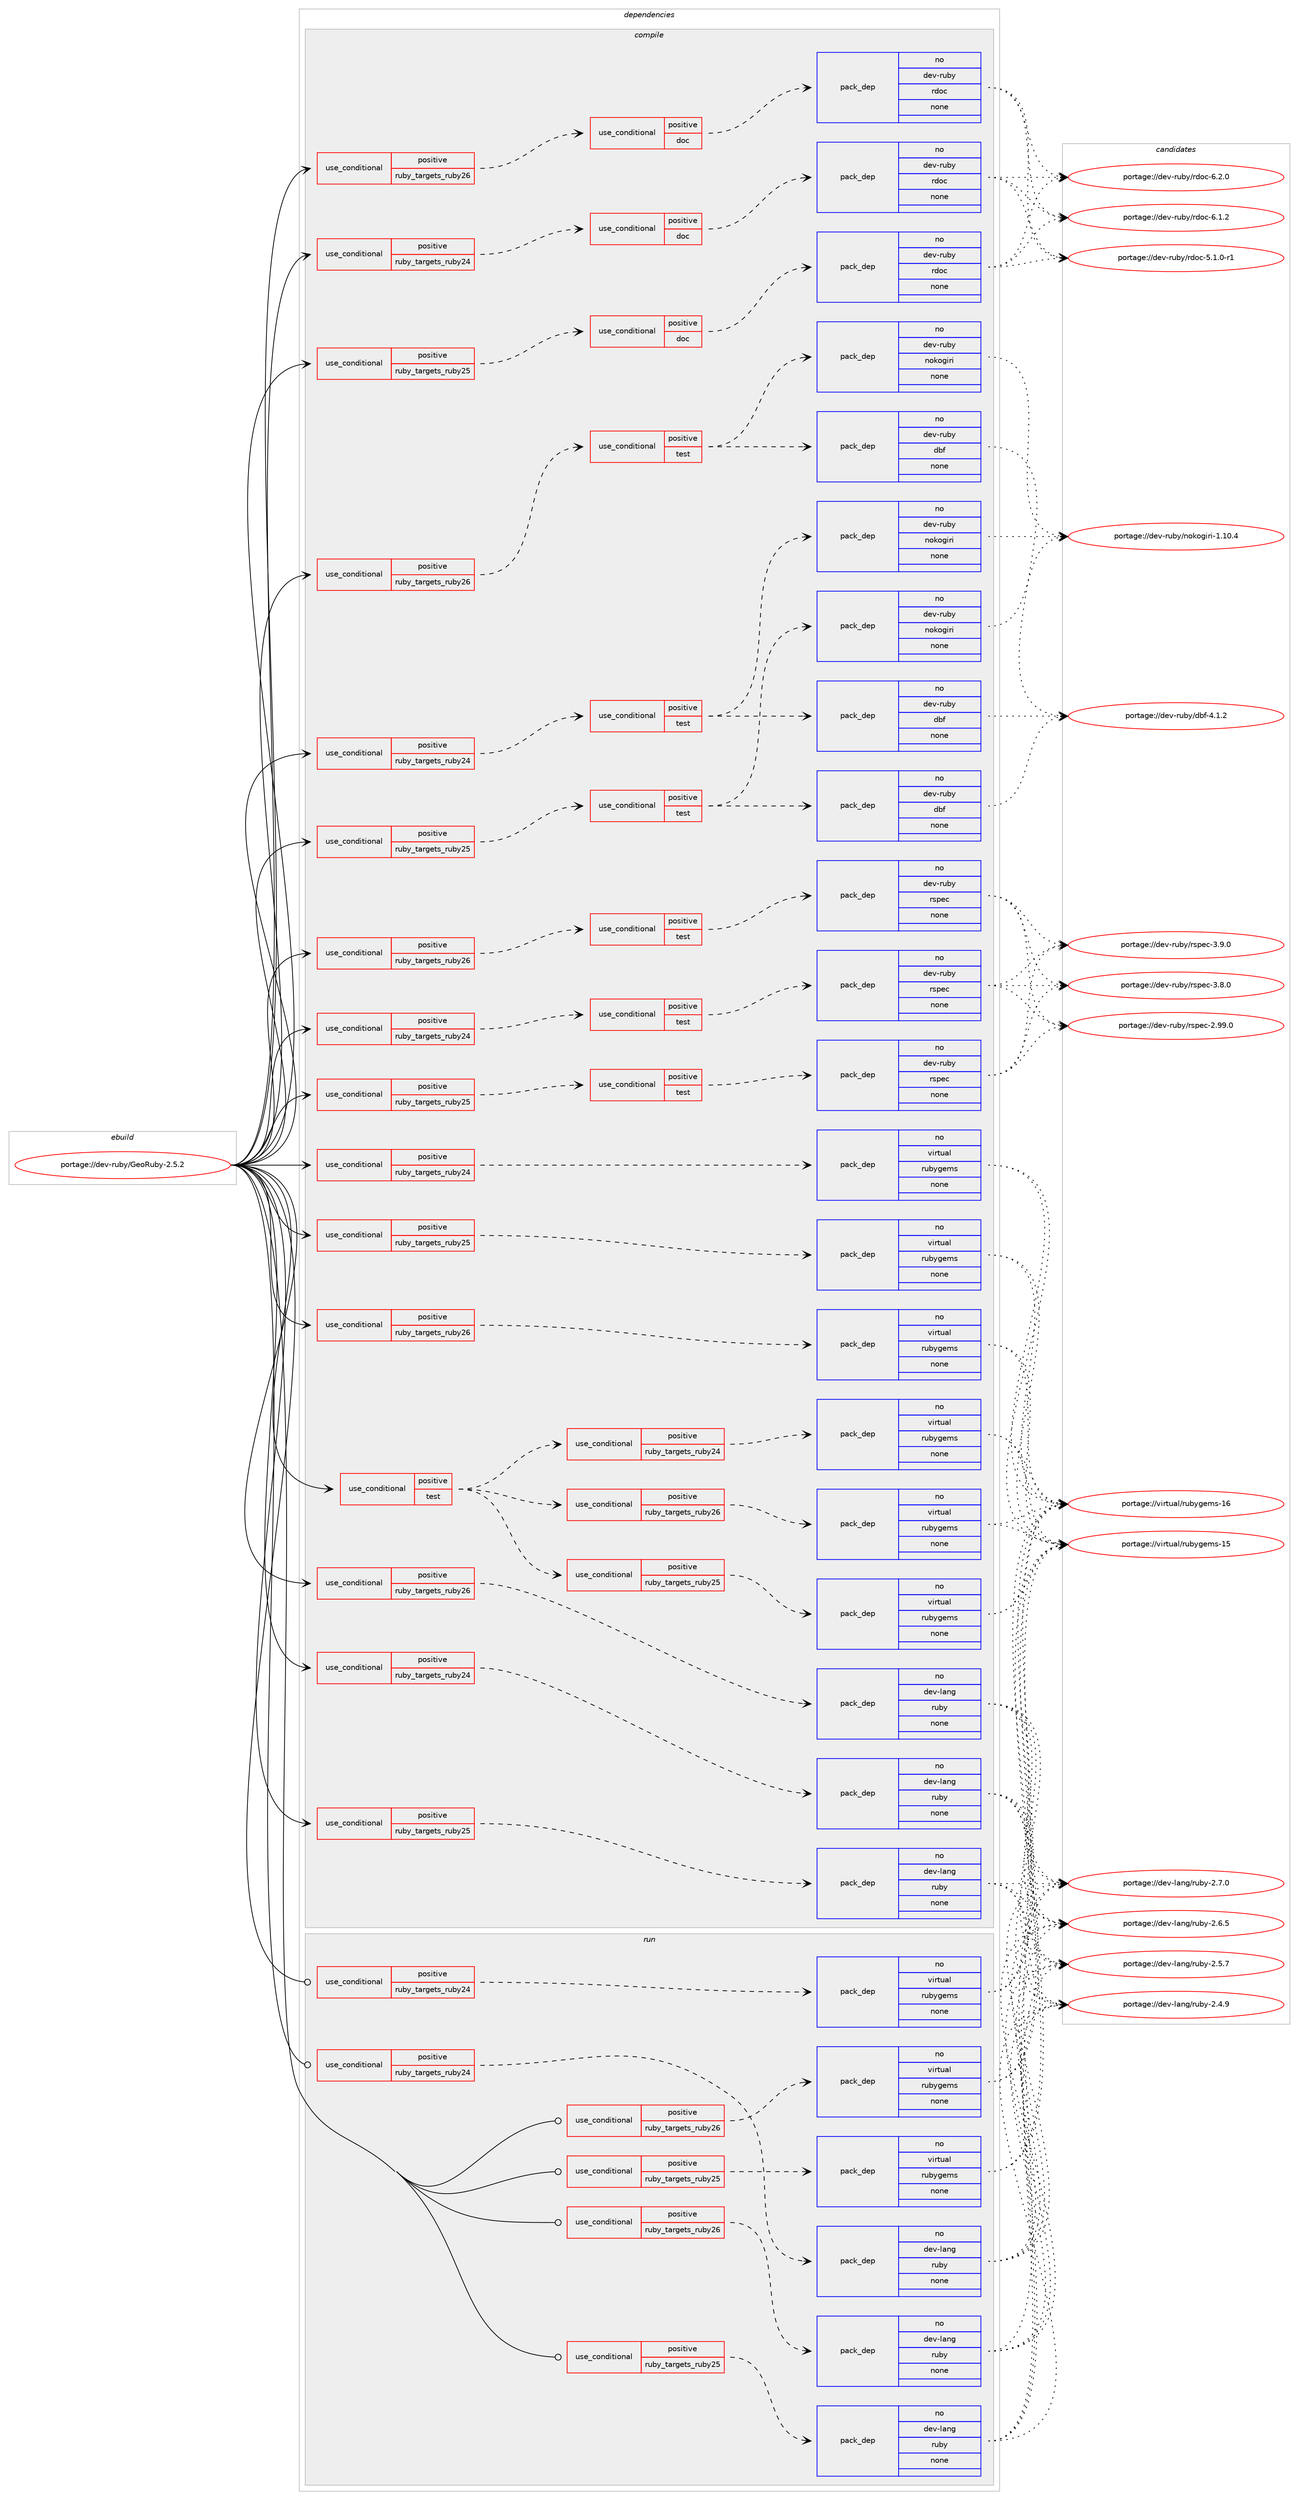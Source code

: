 digraph prolog {

# *************
# Graph options
# *************

newrank=true;
concentrate=true;
compound=true;
graph [rankdir=LR,fontname=Helvetica,fontsize=10,ranksep=1.5];#, ranksep=2.5, nodesep=0.2];
edge  [arrowhead=vee];
node  [fontname=Helvetica,fontsize=10];

# **********
# The ebuild
# **********

subgraph cluster_leftcol {
color=gray;
label=<<i>ebuild</i>>;
id [label="portage://dev-ruby/GeoRuby-2.5.2", color=red, width=4, href="../dev-ruby/GeoRuby-2.5.2.svg"];
}

# ****************
# The dependencies
# ****************

subgraph cluster_midcol {
color=gray;
label=<<i>dependencies</i>>;
subgraph cluster_compile {
fillcolor="#eeeeee";
style=filled;
label=<<i>compile</i>>;
subgraph cond95066 {
dependency371568 [label=<<TABLE BORDER="0" CELLBORDER="1" CELLSPACING="0" CELLPADDING="4"><TR><TD ROWSPAN="3" CELLPADDING="10">use_conditional</TD></TR><TR><TD>positive</TD></TR><TR><TD>ruby_targets_ruby24</TD></TR></TABLE>>, shape=none, color=red];
subgraph cond95067 {
dependency371569 [label=<<TABLE BORDER="0" CELLBORDER="1" CELLSPACING="0" CELLPADDING="4"><TR><TD ROWSPAN="3" CELLPADDING="10">use_conditional</TD></TR><TR><TD>positive</TD></TR><TR><TD>doc</TD></TR></TABLE>>, shape=none, color=red];
subgraph pack271649 {
dependency371570 [label=<<TABLE BORDER="0" CELLBORDER="1" CELLSPACING="0" CELLPADDING="4" WIDTH="220"><TR><TD ROWSPAN="6" CELLPADDING="30">pack_dep</TD></TR><TR><TD WIDTH="110">no</TD></TR><TR><TD>dev-ruby</TD></TR><TR><TD>rdoc</TD></TR><TR><TD>none</TD></TR><TR><TD></TD></TR></TABLE>>, shape=none, color=blue];
}
dependency371569:e -> dependency371570:w [weight=20,style="dashed",arrowhead="vee"];
}
dependency371568:e -> dependency371569:w [weight=20,style="dashed",arrowhead="vee"];
}
id:e -> dependency371568:w [weight=20,style="solid",arrowhead="vee"];
subgraph cond95068 {
dependency371571 [label=<<TABLE BORDER="0" CELLBORDER="1" CELLSPACING="0" CELLPADDING="4"><TR><TD ROWSPAN="3" CELLPADDING="10">use_conditional</TD></TR><TR><TD>positive</TD></TR><TR><TD>ruby_targets_ruby24</TD></TR></TABLE>>, shape=none, color=red];
subgraph cond95069 {
dependency371572 [label=<<TABLE BORDER="0" CELLBORDER="1" CELLSPACING="0" CELLPADDING="4"><TR><TD ROWSPAN="3" CELLPADDING="10">use_conditional</TD></TR><TR><TD>positive</TD></TR><TR><TD>test</TD></TR></TABLE>>, shape=none, color=red];
subgraph pack271650 {
dependency371573 [label=<<TABLE BORDER="0" CELLBORDER="1" CELLSPACING="0" CELLPADDING="4" WIDTH="220"><TR><TD ROWSPAN="6" CELLPADDING="30">pack_dep</TD></TR><TR><TD WIDTH="110">no</TD></TR><TR><TD>dev-ruby</TD></TR><TR><TD>dbf</TD></TR><TR><TD>none</TD></TR><TR><TD></TD></TR></TABLE>>, shape=none, color=blue];
}
dependency371572:e -> dependency371573:w [weight=20,style="dashed",arrowhead="vee"];
subgraph pack271651 {
dependency371574 [label=<<TABLE BORDER="0" CELLBORDER="1" CELLSPACING="0" CELLPADDING="4" WIDTH="220"><TR><TD ROWSPAN="6" CELLPADDING="30">pack_dep</TD></TR><TR><TD WIDTH="110">no</TD></TR><TR><TD>dev-ruby</TD></TR><TR><TD>nokogiri</TD></TR><TR><TD>none</TD></TR><TR><TD></TD></TR></TABLE>>, shape=none, color=blue];
}
dependency371572:e -> dependency371574:w [weight=20,style="dashed",arrowhead="vee"];
}
dependency371571:e -> dependency371572:w [weight=20,style="dashed",arrowhead="vee"];
}
id:e -> dependency371571:w [weight=20,style="solid",arrowhead="vee"];
subgraph cond95070 {
dependency371575 [label=<<TABLE BORDER="0" CELLBORDER="1" CELLSPACING="0" CELLPADDING="4"><TR><TD ROWSPAN="3" CELLPADDING="10">use_conditional</TD></TR><TR><TD>positive</TD></TR><TR><TD>ruby_targets_ruby24</TD></TR></TABLE>>, shape=none, color=red];
subgraph cond95071 {
dependency371576 [label=<<TABLE BORDER="0" CELLBORDER="1" CELLSPACING="0" CELLPADDING="4"><TR><TD ROWSPAN="3" CELLPADDING="10">use_conditional</TD></TR><TR><TD>positive</TD></TR><TR><TD>test</TD></TR></TABLE>>, shape=none, color=red];
subgraph pack271652 {
dependency371577 [label=<<TABLE BORDER="0" CELLBORDER="1" CELLSPACING="0" CELLPADDING="4" WIDTH="220"><TR><TD ROWSPAN="6" CELLPADDING="30">pack_dep</TD></TR><TR><TD WIDTH="110">no</TD></TR><TR><TD>dev-ruby</TD></TR><TR><TD>rspec</TD></TR><TR><TD>none</TD></TR><TR><TD></TD></TR></TABLE>>, shape=none, color=blue];
}
dependency371576:e -> dependency371577:w [weight=20,style="dashed",arrowhead="vee"];
}
dependency371575:e -> dependency371576:w [weight=20,style="dashed",arrowhead="vee"];
}
id:e -> dependency371575:w [weight=20,style="solid",arrowhead="vee"];
subgraph cond95072 {
dependency371578 [label=<<TABLE BORDER="0" CELLBORDER="1" CELLSPACING="0" CELLPADDING="4"><TR><TD ROWSPAN="3" CELLPADDING="10">use_conditional</TD></TR><TR><TD>positive</TD></TR><TR><TD>ruby_targets_ruby24</TD></TR></TABLE>>, shape=none, color=red];
subgraph pack271653 {
dependency371579 [label=<<TABLE BORDER="0" CELLBORDER="1" CELLSPACING="0" CELLPADDING="4" WIDTH="220"><TR><TD ROWSPAN="6" CELLPADDING="30">pack_dep</TD></TR><TR><TD WIDTH="110">no</TD></TR><TR><TD>dev-lang</TD></TR><TR><TD>ruby</TD></TR><TR><TD>none</TD></TR><TR><TD></TD></TR></TABLE>>, shape=none, color=blue];
}
dependency371578:e -> dependency371579:w [weight=20,style="dashed",arrowhead="vee"];
}
id:e -> dependency371578:w [weight=20,style="solid",arrowhead="vee"];
subgraph cond95073 {
dependency371580 [label=<<TABLE BORDER="0" CELLBORDER="1" CELLSPACING="0" CELLPADDING="4"><TR><TD ROWSPAN="3" CELLPADDING="10">use_conditional</TD></TR><TR><TD>positive</TD></TR><TR><TD>ruby_targets_ruby24</TD></TR></TABLE>>, shape=none, color=red];
subgraph pack271654 {
dependency371581 [label=<<TABLE BORDER="0" CELLBORDER="1" CELLSPACING="0" CELLPADDING="4" WIDTH="220"><TR><TD ROWSPAN="6" CELLPADDING="30">pack_dep</TD></TR><TR><TD WIDTH="110">no</TD></TR><TR><TD>virtual</TD></TR><TR><TD>rubygems</TD></TR><TR><TD>none</TD></TR><TR><TD></TD></TR></TABLE>>, shape=none, color=blue];
}
dependency371580:e -> dependency371581:w [weight=20,style="dashed",arrowhead="vee"];
}
id:e -> dependency371580:w [weight=20,style="solid",arrowhead="vee"];
subgraph cond95074 {
dependency371582 [label=<<TABLE BORDER="0" CELLBORDER="1" CELLSPACING="0" CELLPADDING="4"><TR><TD ROWSPAN="3" CELLPADDING="10">use_conditional</TD></TR><TR><TD>positive</TD></TR><TR><TD>ruby_targets_ruby25</TD></TR></TABLE>>, shape=none, color=red];
subgraph cond95075 {
dependency371583 [label=<<TABLE BORDER="0" CELLBORDER="1" CELLSPACING="0" CELLPADDING="4"><TR><TD ROWSPAN="3" CELLPADDING="10">use_conditional</TD></TR><TR><TD>positive</TD></TR><TR><TD>doc</TD></TR></TABLE>>, shape=none, color=red];
subgraph pack271655 {
dependency371584 [label=<<TABLE BORDER="0" CELLBORDER="1" CELLSPACING="0" CELLPADDING="4" WIDTH="220"><TR><TD ROWSPAN="6" CELLPADDING="30">pack_dep</TD></TR><TR><TD WIDTH="110">no</TD></TR><TR><TD>dev-ruby</TD></TR><TR><TD>rdoc</TD></TR><TR><TD>none</TD></TR><TR><TD></TD></TR></TABLE>>, shape=none, color=blue];
}
dependency371583:e -> dependency371584:w [weight=20,style="dashed",arrowhead="vee"];
}
dependency371582:e -> dependency371583:w [weight=20,style="dashed",arrowhead="vee"];
}
id:e -> dependency371582:w [weight=20,style="solid",arrowhead="vee"];
subgraph cond95076 {
dependency371585 [label=<<TABLE BORDER="0" CELLBORDER="1" CELLSPACING="0" CELLPADDING="4"><TR><TD ROWSPAN="3" CELLPADDING="10">use_conditional</TD></TR><TR><TD>positive</TD></TR><TR><TD>ruby_targets_ruby25</TD></TR></TABLE>>, shape=none, color=red];
subgraph cond95077 {
dependency371586 [label=<<TABLE BORDER="0" CELLBORDER="1" CELLSPACING="0" CELLPADDING="4"><TR><TD ROWSPAN="3" CELLPADDING="10">use_conditional</TD></TR><TR><TD>positive</TD></TR><TR><TD>test</TD></TR></TABLE>>, shape=none, color=red];
subgraph pack271656 {
dependency371587 [label=<<TABLE BORDER="0" CELLBORDER="1" CELLSPACING="0" CELLPADDING="4" WIDTH="220"><TR><TD ROWSPAN="6" CELLPADDING="30">pack_dep</TD></TR><TR><TD WIDTH="110">no</TD></TR><TR><TD>dev-ruby</TD></TR><TR><TD>dbf</TD></TR><TR><TD>none</TD></TR><TR><TD></TD></TR></TABLE>>, shape=none, color=blue];
}
dependency371586:e -> dependency371587:w [weight=20,style="dashed",arrowhead="vee"];
subgraph pack271657 {
dependency371588 [label=<<TABLE BORDER="0" CELLBORDER="1" CELLSPACING="0" CELLPADDING="4" WIDTH="220"><TR><TD ROWSPAN="6" CELLPADDING="30">pack_dep</TD></TR><TR><TD WIDTH="110">no</TD></TR><TR><TD>dev-ruby</TD></TR><TR><TD>nokogiri</TD></TR><TR><TD>none</TD></TR><TR><TD></TD></TR></TABLE>>, shape=none, color=blue];
}
dependency371586:e -> dependency371588:w [weight=20,style="dashed",arrowhead="vee"];
}
dependency371585:e -> dependency371586:w [weight=20,style="dashed",arrowhead="vee"];
}
id:e -> dependency371585:w [weight=20,style="solid",arrowhead="vee"];
subgraph cond95078 {
dependency371589 [label=<<TABLE BORDER="0" CELLBORDER="1" CELLSPACING="0" CELLPADDING="4"><TR><TD ROWSPAN="3" CELLPADDING="10">use_conditional</TD></TR><TR><TD>positive</TD></TR><TR><TD>ruby_targets_ruby25</TD></TR></TABLE>>, shape=none, color=red];
subgraph cond95079 {
dependency371590 [label=<<TABLE BORDER="0" CELLBORDER="1" CELLSPACING="0" CELLPADDING="4"><TR><TD ROWSPAN="3" CELLPADDING="10">use_conditional</TD></TR><TR><TD>positive</TD></TR><TR><TD>test</TD></TR></TABLE>>, shape=none, color=red];
subgraph pack271658 {
dependency371591 [label=<<TABLE BORDER="0" CELLBORDER="1" CELLSPACING="0" CELLPADDING="4" WIDTH="220"><TR><TD ROWSPAN="6" CELLPADDING="30">pack_dep</TD></TR><TR><TD WIDTH="110">no</TD></TR><TR><TD>dev-ruby</TD></TR><TR><TD>rspec</TD></TR><TR><TD>none</TD></TR><TR><TD></TD></TR></TABLE>>, shape=none, color=blue];
}
dependency371590:e -> dependency371591:w [weight=20,style="dashed",arrowhead="vee"];
}
dependency371589:e -> dependency371590:w [weight=20,style="dashed",arrowhead="vee"];
}
id:e -> dependency371589:w [weight=20,style="solid",arrowhead="vee"];
subgraph cond95080 {
dependency371592 [label=<<TABLE BORDER="0" CELLBORDER="1" CELLSPACING="0" CELLPADDING="4"><TR><TD ROWSPAN="3" CELLPADDING="10">use_conditional</TD></TR><TR><TD>positive</TD></TR><TR><TD>ruby_targets_ruby25</TD></TR></TABLE>>, shape=none, color=red];
subgraph pack271659 {
dependency371593 [label=<<TABLE BORDER="0" CELLBORDER="1" CELLSPACING="0" CELLPADDING="4" WIDTH="220"><TR><TD ROWSPAN="6" CELLPADDING="30">pack_dep</TD></TR><TR><TD WIDTH="110">no</TD></TR><TR><TD>dev-lang</TD></TR><TR><TD>ruby</TD></TR><TR><TD>none</TD></TR><TR><TD></TD></TR></TABLE>>, shape=none, color=blue];
}
dependency371592:e -> dependency371593:w [weight=20,style="dashed",arrowhead="vee"];
}
id:e -> dependency371592:w [weight=20,style="solid",arrowhead="vee"];
subgraph cond95081 {
dependency371594 [label=<<TABLE BORDER="0" CELLBORDER="1" CELLSPACING="0" CELLPADDING="4"><TR><TD ROWSPAN="3" CELLPADDING="10">use_conditional</TD></TR><TR><TD>positive</TD></TR><TR><TD>ruby_targets_ruby25</TD></TR></TABLE>>, shape=none, color=red];
subgraph pack271660 {
dependency371595 [label=<<TABLE BORDER="0" CELLBORDER="1" CELLSPACING="0" CELLPADDING="4" WIDTH="220"><TR><TD ROWSPAN="6" CELLPADDING="30">pack_dep</TD></TR><TR><TD WIDTH="110">no</TD></TR><TR><TD>virtual</TD></TR><TR><TD>rubygems</TD></TR><TR><TD>none</TD></TR><TR><TD></TD></TR></TABLE>>, shape=none, color=blue];
}
dependency371594:e -> dependency371595:w [weight=20,style="dashed",arrowhead="vee"];
}
id:e -> dependency371594:w [weight=20,style="solid",arrowhead="vee"];
subgraph cond95082 {
dependency371596 [label=<<TABLE BORDER="0" CELLBORDER="1" CELLSPACING="0" CELLPADDING="4"><TR><TD ROWSPAN="3" CELLPADDING="10">use_conditional</TD></TR><TR><TD>positive</TD></TR><TR><TD>ruby_targets_ruby26</TD></TR></TABLE>>, shape=none, color=red];
subgraph cond95083 {
dependency371597 [label=<<TABLE BORDER="0" CELLBORDER="1" CELLSPACING="0" CELLPADDING="4"><TR><TD ROWSPAN="3" CELLPADDING="10">use_conditional</TD></TR><TR><TD>positive</TD></TR><TR><TD>doc</TD></TR></TABLE>>, shape=none, color=red];
subgraph pack271661 {
dependency371598 [label=<<TABLE BORDER="0" CELLBORDER="1" CELLSPACING="0" CELLPADDING="4" WIDTH="220"><TR><TD ROWSPAN="6" CELLPADDING="30">pack_dep</TD></TR><TR><TD WIDTH="110">no</TD></TR><TR><TD>dev-ruby</TD></TR><TR><TD>rdoc</TD></TR><TR><TD>none</TD></TR><TR><TD></TD></TR></TABLE>>, shape=none, color=blue];
}
dependency371597:e -> dependency371598:w [weight=20,style="dashed",arrowhead="vee"];
}
dependency371596:e -> dependency371597:w [weight=20,style="dashed",arrowhead="vee"];
}
id:e -> dependency371596:w [weight=20,style="solid",arrowhead="vee"];
subgraph cond95084 {
dependency371599 [label=<<TABLE BORDER="0" CELLBORDER="1" CELLSPACING="0" CELLPADDING="4"><TR><TD ROWSPAN="3" CELLPADDING="10">use_conditional</TD></TR><TR><TD>positive</TD></TR><TR><TD>ruby_targets_ruby26</TD></TR></TABLE>>, shape=none, color=red];
subgraph cond95085 {
dependency371600 [label=<<TABLE BORDER="0" CELLBORDER="1" CELLSPACING="0" CELLPADDING="4"><TR><TD ROWSPAN="3" CELLPADDING="10">use_conditional</TD></TR><TR><TD>positive</TD></TR><TR><TD>test</TD></TR></TABLE>>, shape=none, color=red];
subgraph pack271662 {
dependency371601 [label=<<TABLE BORDER="0" CELLBORDER="1" CELLSPACING="0" CELLPADDING="4" WIDTH="220"><TR><TD ROWSPAN="6" CELLPADDING="30">pack_dep</TD></TR><TR><TD WIDTH="110">no</TD></TR><TR><TD>dev-ruby</TD></TR><TR><TD>dbf</TD></TR><TR><TD>none</TD></TR><TR><TD></TD></TR></TABLE>>, shape=none, color=blue];
}
dependency371600:e -> dependency371601:w [weight=20,style="dashed",arrowhead="vee"];
subgraph pack271663 {
dependency371602 [label=<<TABLE BORDER="0" CELLBORDER="1" CELLSPACING="0" CELLPADDING="4" WIDTH="220"><TR><TD ROWSPAN="6" CELLPADDING="30">pack_dep</TD></TR><TR><TD WIDTH="110">no</TD></TR><TR><TD>dev-ruby</TD></TR><TR><TD>nokogiri</TD></TR><TR><TD>none</TD></TR><TR><TD></TD></TR></TABLE>>, shape=none, color=blue];
}
dependency371600:e -> dependency371602:w [weight=20,style="dashed",arrowhead="vee"];
}
dependency371599:e -> dependency371600:w [weight=20,style="dashed",arrowhead="vee"];
}
id:e -> dependency371599:w [weight=20,style="solid",arrowhead="vee"];
subgraph cond95086 {
dependency371603 [label=<<TABLE BORDER="0" CELLBORDER="1" CELLSPACING="0" CELLPADDING="4"><TR><TD ROWSPAN="3" CELLPADDING="10">use_conditional</TD></TR><TR><TD>positive</TD></TR><TR><TD>ruby_targets_ruby26</TD></TR></TABLE>>, shape=none, color=red];
subgraph cond95087 {
dependency371604 [label=<<TABLE BORDER="0" CELLBORDER="1" CELLSPACING="0" CELLPADDING="4"><TR><TD ROWSPAN="3" CELLPADDING="10">use_conditional</TD></TR><TR><TD>positive</TD></TR><TR><TD>test</TD></TR></TABLE>>, shape=none, color=red];
subgraph pack271664 {
dependency371605 [label=<<TABLE BORDER="0" CELLBORDER="1" CELLSPACING="0" CELLPADDING="4" WIDTH="220"><TR><TD ROWSPAN="6" CELLPADDING="30">pack_dep</TD></TR><TR><TD WIDTH="110">no</TD></TR><TR><TD>dev-ruby</TD></TR><TR><TD>rspec</TD></TR><TR><TD>none</TD></TR><TR><TD></TD></TR></TABLE>>, shape=none, color=blue];
}
dependency371604:e -> dependency371605:w [weight=20,style="dashed",arrowhead="vee"];
}
dependency371603:e -> dependency371604:w [weight=20,style="dashed",arrowhead="vee"];
}
id:e -> dependency371603:w [weight=20,style="solid",arrowhead="vee"];
subgraph cond95088 {
dependency371606 [label=<<TABLE BORDER="0" CELLBORDER="1" CELLSPACING="0" CELLPADDING="4"><TR><TD ROWSPAN="3" CELLPADDING="10">use_conditional</TD></TR><TR><TD>positive</TD></TR><TR><TD>ruby_targets_ruby26</TD></TR></TABLE>>, shape=none, color=red];
subgraph pack271665 {
dependency371607 [label=<<TABLE BORDER="0" CELLBORDER="1" CELLSPACING="0" CELLPADDING="4" WIDTH="220"><TR><TD ROWSPAN="6" CELLPADDING="30">pack_dep</TD></TR><TR><TD WIDTH="110">no</TD></TR><TR><TD>dev-lang</TD></TR><TR><TD>ruby</TD></TR><TR><TD>none</TD></TR><TR><TD></TD></TR></TABLE>>, shape=none, color=blue];
}
dependency371606:e -> dependency371607:w [weight=20,style="dashed",arrowhead="vee"];
}
id:e -> dependency371606:w [weight=20,style="solid",arrowhead="vee"];
subgraph cond95089 {
dependency371608 [label=<<TABLE BORDER="0" CELLBORDER="1" CELLSPACING="0" CELLPADDING="4"><TR><TD ROWSPAN="3" CELLPADDING="10">use_conditional</TD></TR><TR><TD>positive</TD></TR><TR><TD>ruby_targets_ruby26</TD></TR></TABLE>>, shape=none, color=red];
subgraph pack271666 {
dependency371609 [label=<<TABLE BORDER="0" CELLBORDER="1" CELLSPACING="0" CELLPADDING="4" WIDTH="220"><TR><TD ROWSPAN="6" CELLPADDING="30">pack_dep</TD></TR><TR><TD WIDTH="110">no</TD></TR><TR><TD>virtual</TD></TR><TR><TD>rubygems</TD></TR><TR><TD>none</TD></TR><TR><TD></TD></TR></TABLE>>, shape=none, color=blue];
}
dependency371608:e -> dependency371609:w [weight=20,style="dashed",arrowhead="vee"];
}
id:e -> dependency371608:w [weight=20,style="solid",arrowhead="vee"];
subgraph cond95090 {
dependency371610 [label=<<TABLE BORDER="0" CELLBORDER="1" CELLSPACING="0" CELLPADDING="4"><TR><TD ROWSPAN="3" CELLPADDING="10">use_conditional</TD></TR><TR><TD>positive</TD></TR><TR><TD>test</TD></TR></TABLE>>, shape=none, color=red];
subgraph cond95091 {
dependency371611 [label=<<TABLE BORDER="0" CELLBORDER="1" CELLSPACING="0" CELLPADDING="4"><TR><TD ROWSPAN="3" CELLPADDING="10">use_conditional</TD></TR><TR><TD>positive</TD></TR><TR><TD>ruby_targets_ruby24</TD></TR></TABLE>>, shape=none, color=red];
subgraph pack271667 {
dependency371612 [label=<<TABLE BORDER="0" CELLBORDER="1" CELLSPACING="0" CELLPADDING="4" WIDTH="220"><TR><TD ROWSPAN="6" CELLPADDING="30">pack_dep</TD></TR><TR><TD WIDTH="110">no</TD></TR><TR><TD>virtual</TD></TR><TR><TD>rubygems</TD></TR><TR><TD>none</TD></TR><TR><TD></TD></TR></TABLE>>, shape=none, color=blue];
}
dependency371611:e -> dependency371612:w [weight=20,style="dashed",arrowhead="vee"];
}
dependency371610:e -> dependency371611:w [weight=20,style="dashed",arrowhead="vee"];
subgraph cond95092 {
dependency371613 [label=<<TABLE BORDER="0" CELLBORDER="1" CELLSPACING="0" CELLPADDING="4"><TR><TD ROWSPAN="3" CELLPADDING="10">use_conditional</TD></TR><TR><TD>positive</TD></TR><TR><TD>ruby_targets_ruby25</TD></TR></TABLE>>, shape=none, color=red];
subgraph pack271668 {
dependency371614 [label=<<TABLE BORDER="0" CELLBORDER="1" CELLSPACING="0" CELLPADDING="4" WIDTH="220"><TR><TD ROWSPAN="6" CELLPADDING="30">pack_dep</TD></TR><TR><TD WIDTH="110">no</TD></TR><TR><TD>virtual</TD></TR><TR><TD>rubygems</TD></TR><TR><TD>none</TD></TR><TR><TD></TD></TR></TABLE>>, shape=none, color=blue];
}
dependency371613:e -> dependency371614:w [weight=20,style="dashed",arrowhead="vee"];
}
dependency371610:e -> dependency371613:w [weight=20,style="dashed",arrowhead="vee"];
subgraph cond95093 {
dependency371615 [label=<<TABLE BORDER="0" CELLBORDER="1" CELLSPACING="0" CELLPADDING="4"><TR><TD ROWSPAN="3" CELLPADDING="10">use_conditional</TD></TR><TR><TD>positive</TD></TR><TR><TD>ruby_targets_ruby26</TD></TR></TABLE>>, shape=none, color=red];
subgraph pack271669 {
dependency371616 [label=<<TABLE BORDER="0" CELLBORDER="1" CELLSPACING="0" CELLPADDING="4" WIDTH="220"><TR><TD ROWSPAN="6" CELLPADDING="30">pack_dep</TD></TR><TR><TD WIDTH="110">no</TD></TR><TR><TD>virtual</TD></TR><TR><TD>rubygems</TD></TR><TR><TD>none</TD></TR><TR><TD></TD></TR></TABLE>>, shape=none, color=blue];
}
dependency371615:e -> dependency371616:w [weight=20,style="dashed",arrowhead="vee"];
}
dependency371610:e -> dependency371615:w [weight=20,style="dashed",arrowhead="vee"];
}
id:e -> dependency371610:w [weight=20,style="solid",arrowhead="vee"];
}
subgraph cluster_compileandrun {
fillcolor="#eeeeee";
style=filled;
label=<<i>compile and run</i>>;
}
subgraph cluster_run {
fillcolor="#eeeeee";
style=filled;
label=<<i>run</i>>;
subgraph cond95094 {
dependency371617 [label=<<TABLE BORDER="0" CELLBORDER="1" CELLSPACING="0" CELLPADDING="4"><TR><TD ROWSPAN="3" CELLPADDING="10">use_conditional</TD></TR><TR><TD>positive</TD></TR><TR><TD>ruby_targets_ruby24</TD></TR></TABLE>>, shape=none, color=red];
subgraph pack271670 {
dependency371618 [label=<<TABLE BORDER="0" CELLBORDER="1" CELLSPACING="0" CELLPADDING="4" WIDTH="220"><TR><TD ROWSPAN="6" CELLPADDING="30">pack_dep</TD></TR><TR><TD WIDTH="110">no</TD></TR><TR><TD>dev-lang</TD></TR><TR><TD>ruby</TD></TR><TR><TD>none</TD></TR><TR><TD></TD></TR></TABLE>>, shape=none, color=blue];
}
dependency371617:e -> dependency371618:w [weight=20,style="dashed",arrowhead="vee"];
}
id:e -> dependency371617:w [weight=20,style="solid",arrowhead="odot"];
subgraph cond95095 {
dependency371619 [label=<<TABLE BORDER="0" CELLBORDER="1" CELLSPACING="0" CELLPADDING="4"><TR><TD ROWSPAN="3" CELLPADDING="10">use_conditional</TD></TR><TR><TD>positive</TD></TR><TR><TD>ruby_targets_ruby24</TD></TR></TABLE>>, shape=none, color=red];
subgraph pack271671 {
dependency371620 [label=<<TABLE BORDER="0" CELLBORDER="1" CELLSPACING="0" CELLPADDING="4" WIDTH="220"><TR><TD ROWSPAN="6" CELLPADDING="30">pack_dep</TD></TR><TR><TD WIDTH="110">no</TD></TR><TR><TD>virtual</TD></TR><TR><TD>rubygems</TD></TR><TR><TD>none</TD></TR><TR><TD></TD></TR></TABLE>>, shape=none, color=blue];
}
dependency371619:e -> dependency371620:w [weight=20,style="dashed",arrowhead="vee"];
}
id:e -> dependency371619:w [weight=20,style="solid",arrowhead="odot"];
subgraph cond95096 {
dependency371621 [label=<<TABLE BORDER="0" CELLBORDER="1" CELLSPACING="0" CELLPADDING="4"><TR><TD ROWSPAN="3" CELLPADDING="10">use_conditional</TD></TR><TR><TD>positive</TD></TR><TR><TD>ruby_targets_ruby25</TD></TR></TABLE>>, shape=none, color=red];
subgraph pack271672 {
dependency371622 [label=<<TABLE BORDER="0" CELLBORDER="1" CELLSPACING="0" CELLPADDING="4" WIDTH="220"><TR><TD ROWSPAN="6" CELLPADDING="30">pack_dep</TD></TR><TR><TD WIDTH="110">no</TD></TR><TR><TD>dev-lang</TD></TR><TR><TD>ruby</TD></TR><TR><TD>none</TD></TR><TR><TD></TD></TR></TABLE>>, shape=none, color=blue];
}
dependency371621:e -> dependency371622:w [weight=20,style="dashed",arrowhead="vee"];
}
id:e -> dependency371621:w [weight=20,style="solid",arrowhead="odot"];
subgraph cond95097 {
dependency371623 [label=<<TABLE BORDER="0" CELLBORDER="1" CELLSPACING="0" CELLPADDING="4"><TR><TD ROWSPAN="3" CELLPADDING="10">use_conditional</TD></TR><TR><TD>positive</TD></TR><TR><TD>ruby_targets_ruby25</TD></TR></TABLE>>, shape=none, color=red];
subgraph pack271673 {
dependency371624 [label=<<TABLE BORDER="0" CELLBORDER="1" CELLSPACING="0" CELLPADDING="4" WIDTH="220"><TR><TD ROWSPAN="6" CELLPADDING="30">pack_dep</TD></TR><TR><TD WIDTH="110">no</TD></TR><TR><TD>virtual</TD></TR><TR><TD>rubygems</TD></TR><TR><TD>none</TD></TR><TR><TD></TD></TR></TABLE>>, shape=none, color=blue];
}
dependency371623:e -> dependency371624:w [weight=20,style="dashed",arrowhead="vee"];
}
id:e -> dependency371623:w [weight=20,style="solid",arrowhead="odot"];
subgraph cond95098 {
dependency371625 [label=<<TABLE BORDER="0" CELLBORDER="1" CELLSPACING="0" CELLPADDING="4"><TR><TD ROWSPAN="3" CELLPADDING="10">use_conditional</TD></TR><TR><TD>positive</TD></TR><TR><TD>ruby_targets_ruby26</TD></TR></TABLE>>, shape=none, color=red];
subgraph pack271674 {
dependency371626 [label=<<TABLE BORDER="0" CELLBORDER="1" CELLSPACING="0" CELLPADDING="4" WIDTH="220"><TR><TD ROWSPAN="6" CELLPADDING="30">pack_dep</TD></TR><TR><TD WIDTH="110">no</TD></TR><TR><TD>dev-lang</TD></TR><TR><TD>ruby</TD></TR><TR><TD>none</TD></TR><TR><TD></TD></TR></TABLE>>, shape=none, color=blue];
}
dependency371625:e -> dependency371626:w [weight=20,style="dashed",arrowhead="vee"];
}
id:e -> dependency371625:w [weight=20,style="solid",arrowhead="odot"];
subgraph cond95099 {
dependency371627 [label=<<TABLE BORDER="0" CELLBORDER="1" CELLSPACING="0" CELLPADDING="4"><TR><TD ROWSPAN="3" CELLPADDING="10">use_conditional</TD></TR><TR><TD>positive</TD></TR><TR><TD>ruby_targets_ruby26</TD></TR></TABLE>>, shape=none, color=red];
subgraph pack271675 {
dependency371628 [label=<<TABLE BORDER="0" CELLBORDER="1" CELLSPACING="0" CELLPADDING="4" WIDTH="220"><TR><TD ROWSPAN="6" CELLPADDING="30">pack_dep</TD></TR><TR><TD WIDTH="110">no</TD></TR><TR><TD>virtual</TD></TR><TR><TD>rubygems</TD></TR><TR><TD>none</TD></TR><TR><TD></TD></TR></TABLE>>, shape=none, color=blue];
}
dependency371627:e -> dependency371628:w [weight=20,style="dashed",arrowhead="vee"];
}
id:e -> dependency371627:w [weight=20,style="solid",arrowhead="odot"];
}
}

# **************
# The candidates
# **************

subgraph cluster_choices {
rank=same;
color=gray;
label=<<i>candidates</i>>;

subgraph choice271649 {
color=black;
nodesep=1;
choice10010111845114117981214711410011199455446504648 [label="portage://dev-ruby/rdoc-6.2.0", color=red, width=4,href="../dev-ruby/rdoc-6.2.0.svg"];
choice10010111845114117981214711410011199455446494650 [label="portage://dev-ruby/rdoc-6.1.2", color=red, width=4,href="../dev-ruby/rdoc-6.1.2.svg"];
choice100101118451141179812147114100111994553464946484511449 [label="portage://dev-ruby/rdoc-5.1.0-r1", color=red, width=4,href="../dev-ruby/rdoc-5.1.0-r1.svg"];
dependency371570:e -> choice10010111845114117981214711410011199455446504648:w [style=dotted,weight="100"];
dependency371570:e -> choice10010111845114117981214711410011199455446494650:w [style=dotted,weight="100"];
dependency371570:e -> choice100101118451141179812147114100111994553464946484511449:w [style=dotted,weight="100"];
}
subgraph choice271650 {
color=black;
nodesep=1;
choice10010111845114117981214710098102455246494650 [label="portage://dev-ruby/dbf-4.1.2", color=red, width=4,href="../dev-ruby/dbf-4.1.2.svg"];
dependency371573:e -> choice10010111845114117981214710098102455246494650:w [style=dotted,weight="100"];
}
subgraph choice271651 {
color=black;
nodesep=1;
choice10010111845114117981214711011110711110310511410545494649484652 [label="portage://dev-ruby/nokogiri-1.10.4", color=red, width=4,href="../dev-ruby/nokogiri-1.10.4.svg"];
dependency371574:e -> choice10010111845114117981214711011110711110310511410545494649484652:w [style=dotted,weight="100"];
}
subgraph choice271652 {
color=black;
nodesep=1;
choice10010111845114117981214711411511210199455146574648 [label="portage://dev-ruby/rspec-3.9.0", color=red, width=4,href="../dev-ruby/rspec-3.9.0.svg"];
choice10010111845114117981214711411511210199455146564648 [label="portage://dev-ruby/rspec-3.8.0", color=red, width=4,href="../dev-ruby/rspec-3.8.0.svg"];
choice1001011184511411798121471141151121019945504657574648 [label="portage://dev-ruby/rspec-2.99.0", color=red, width=4,href="../dev-ruby/rspec-2.99.0.svg"];
dependency371577:e -> choice10010111845114117981214711411511210199455146574648:w [style=dotted,weight="100"];
dependency371577:e -> choice10010111845114117981214711411511210199455146564648:w [style=dotted,weight="100"];
dependency371577:e -> choice1001011184511411798121471141151121019945504657574648:w [style=dotted,weight="100"];
}
subgraph choice271653 {
color=black;
nodesep=1;
choice10010111845108971101034711411798121455046554648 [label="portage://dev-lang/ruby-2.7.0", color=red, width=4,href="../dev-lang/ruby-2.7.0.svg"];
choice10010111845108971101034711411798121455046544653 [label="portage://dev-lang/ruby-2.6.5", color=red, width=4,href="../dev-lang/ruby-2.6.5.svg"];
choice10010111845108971101034711411798121455046534655 [label="portage://dev-lang/ruby-2.5.7", color=red, width=4,href="../dev-lang/ruby-2.5.7.svg"];
choice10010111845108971101034711411798121455046524657 [label="portage://dev-lang/ruby-2.4.9", color=red, width=4,href="../dev-lang/ruby-2.4.9.svg"];
dependency371579:e -> choice10010111845108971101034711411798121455046554648:w [style=dotted,weight="100"];
dependency371579:e -> choice10010111845108971101034711411798121455046544653:w [style=dotted,weight="100"];
dependency371579:e -> choice10010111845108971101034711411798121455046534655:w [style=dotted,weight="100"];
dependency371579:e -> choice10010111845108971101034711411798121455046524657:w [style=dotted,weight="100"];
}
subgraph choice271654 {
color=black;
nodesep=1;
choice118105114116117971084711411798121103101109115454954 [label="portage://virtual/rubygems-16", color=red, width=4,href="../virtual/rubygems-16.svg"];
choice118105114116117971084711411798121103101109115454953 [label="portage://virtual/rubygems-15", color=red, width=4,href="../virtual/rubygems-15.svg"];
dependency371581:e -> choice118105114116117971084711411798121103101109115454954:w [style=dotted,weight="100"];
dependency371581:e -> choice118105114116117971084711411798121103101109115454953:w [style=dotted,weight="100"];
}
subgraph choice271655 {
color=black;
nodesep=1;
choice10010111845114117981214711410011199455446504648 [label="portage://dev-ruby/rdoc-6.2.0", color=red, width=4,href="../dev-ruby/rdoc-6.2.0.svg"];
choice10010111845114117981214711410011199455446494650 [label="portage://dev-ruby/rdoc-6.1.2", color=red, width=4,href="../dev-ruby/rdoc-6.1.2.svg"];
choice100101118451141179812147114100111994553464946484511449 [label="portage://dev-ruby/rdoc-5.1.0-r1", color=red, width=4,href="../dev-ruby/rdoc-5.1.0-r1.svg"];
dependency371584:e -> choice10010111845114117981214711410011199455446504648:w [style=dotted,weight="100"];
dependency371584:e -> choice10010111845114117981214711410011199455446494650:w [style=dotted,weight="100"];
dependency371584:e -> choice100101118451141179812147114100111994553464946484511449:w [style=dotted,weight="100"];
}
subgraph choice271656 {
color=black;
nodesep=1;
choice10010111845114117981214710098102455246494650 [label="portage://dev-ruby/dbf-4.1.2", color=red, width=4,href="../dev-ruby/dbf-4.1.2.svg"];
dependency371587:e -> choice10010111845114117981214710098102455246494650:w [style=dotted,weight="100"];
}
subgraph choice271657 {
color=black;
nodesep=1;
choice10010111845114117981214711011110711110310511410545494649484652 [label="portage://dev-ruby/nokogiri-1.10.4", color=red, width=4,href="../dev-ruby/nokogiri-1.10.4.svg"];
dependency371588:e -> choice10010111845114117981214711011110711110310511410545494649484652:w [style=dotted,weight="100"];
}
subgraph choice271658 {
color=black;
nodesep=1;
choice10010111845114117981214711411511210199455146574648 [label="portage://dev-ruby/rspec-3.9.0", color=red, width=4,href="../dev-ruby/rspec-3.9.0.svg"];
choice10010111845114117981214711411511210199455146564648 [label="portage://dev-ruby/rspec-3.8.0", color=red, width=4,href="../dev-ruby/rspec-3.8.0.svg"];
choice1001011184511411798121471141151121019945504657574648 [label="portage://dev-ruby/rspec-2.99.0", color=red, width=4,href="../dev-ruby/rspec-2.99.0.svg"];
dependency371591:e -> choice10010111845114117981214711411511210199455146574648:w [style=dotted,weight="100"];
dependency371591:e -> choice10010111845114117981214711411511210199455146564648:w [style=dotted,weight="100"];
dependency371591:e -> choice1001011184511411798121471141151121019945504657574648:w [style=dotted,weight="100"];
}
subgraph choice271659 {
color=black;
nodesep=1;
choice10010111845108971101034711411798121455046554648 [label="portage://dev-lang/ruby-2.7.0", color=red, width=4,href="../dev-lang/ruby-2.7.0.svg"];
choice10010111845108971101034711411798121455046544653 [label="portage://dev-lang/ruby-2.6.5", color=red, width=4,href="../dev-lang/ruby-2.6.5.svg"];
choice10010111845108971101034711411798121455046534655 [label="portage://dev-lang/ruby-2.5.7", color=red, width=4,href="../dev-lang/ruby-2.5.7.svg"];
choice10010111845108971101034711411798121455046524657 [label="portage://dev-lang/ruby-2.4.9", color=red, width=4,href="../dev-lang/ruby-2.4.9.svg"];
dependency371593:e -> choice10010111845108971101034711411798121455046554648:w [style=dotted,weight="100"];
dependency371593:e -> choice10010111845108971101034711411798121455046544653:w [style=dotted,weight="100"];
dependency371593:e -> choice10010111845108971101034711411798121455046534655:w [style=dotted,weight="100"];
dependency371593:e -> choice10010111845108971101034711411798121455046524657:w [style=dotted,weight="100"];
}
subgraph choice271660 {
color=black;
nodesep=1;
choice118105114116117971084711411798121103101109115454954 [label="portage://virtual/rubygems-16", color=red, width=4,href="../virtual/rubygems-16.svg"];
choice118105114116117971084711411798121103101109115454953 [label="portage://virtual/rubygems-15", color=red, width=4,href="../virtual/rubygems-15.svg"];
dependency371595:e -> choice118105114116117971084711411798121103101109115454954:w [style=dotted,weight="100"];
dependency371595:e -> choice118105114116117971084711411798121103101109115454953:w [style=dotted,weight="100"];
}
subgraph choice271661 {
color=black;
nodesep=1;
choice10010111845114117981214711410011199455446504648 [label="portage://dev-ruby/rdoc-6.2.0", color=red, width=4,href="../dev-ruby/rdoc-6.2.0.svg"];
choice10010111845114117981214711410011199455446494650 [label="portage://dev-ruby/rdoc-6.1.2", color=red, width=4,href="../dev-ruby/rdoc-6.1.2.svg"];
choice100101118451141179812147114100111994553464946484511449 [label="portage://dev-ruby/rdoc-5.1.0-r1", color=red, width=4,href="../dev-ruby/rdoc-5.1.0-r1.svg"];
dependency371598:e -> choice10010111845114117981214711410011199455446504648:w [style=dotted,weight="100"];
dependency371598:e -> choice10010111845114117981214711410011199455446494650:w [style=dotted,weight="100"];
dependency371598:e -> choice100101118451141179812147114100111994553464946484511449:w [style=dotted,weight="100"];
}
subgraph choice271662 {
color=black;
nodesep=1;
choice10010111845114117981214710098102455246494650 [label="portage://dev-ruby/dbf-4.1.2", color=red, width=4,href="../dev-ruby/dbf-4.1.2.svg"];
dependency371601:e -> choice10010111845114117981214710098102455246494650:w [style=dotted,weight="100"];
}
subgraph choice271663 {
color=black;
nodesep=1;
choice10010111845114117981214711011110711110310511410545494649484652 [label="portage://dev-ruby/nokogiri-1.10.4", color=red, width=4,href="../dev-ruby/nokogiri-1.10.4.svg"];
dependency371602:e -> choice10010111845114117981214711011110711110310511410545494649484652:w [style=dotted,weight="100"];
}
subgraph choice271664 {
color=black;
nodesep=1;
choice10010111845114117981214711411511210199455146574648 [label="portage://dev-ruby/rspec-3.9.0", color=red, width=4,href="../dev-ruby/rspec-3.9.0.svg"];
choice10010111845114117981214711411511210199455146564648 [label="portage://dev-ruby/rspec-3.8.0", color=red, width=4,href="../dev-ruby/rspec-3.8.0.svg"];
choice1001011184511411798121471141151121019945504657574648 [label="portage://dev-ruby/rspec-2.99.0", color=red, width=4,href="../dev-ruby/rspec-2.99.0.svg"];
dependency371605:e -> choice10010111845114117981214711411511210199455146574648:w [style=dotted,weight="100"];
dependency371605:e -> choice10010111845114117981214711411511210199455146564648:w [style=dotted,weight="100"];
dependency371605:e -> choice1001011184511411798121471141151121019945504657574648:w [style=dotted,weight="100"];
}
subgraph choice271665 {
color=black;
nodesep=1;
choice10010111845108971101034711411798121455046554648 [label="portage://dev-lang/ruby-2.7.0", color=red, width=4,href="../dev-lang/ruby-2.7.0.svg"];
choice10010111845108971101034711411798121455046544653 [label="portage://dev-lang/ruby-2.6.5", color=red, width=4,href="../dev-lang/ruby-2.6.5.svg"];
choice10010111845108971101034711411798121455046534655 [label="portage://dev-lang/ruby-2.5.7", color=red, width=4,href="../dev-lang/ruby-2.5.7.svg"];
choice10010111845108971101034711411798121455046524657 [label="portage://dev-lang/ruby-2.4.9", color=red, width=4,href="../dev-lang/ruby-2.4.9.svg"];
dependency371607:e -> choice10010111845108971101034711411798121455046554648:w [style=dotted,weight="100"];
dependency371607:e -> choice10010111845108971101034711411798121455046544653:w [style=dotted,weight="100"];
dependency371607:e -> choice10010111845108971101034711411798121455046534655:w [style=dotted,weight="100"];
dependency371607:e -> choice10010111845108971101034711411798121455046524657:w [style=dotted,weight="100"];
}
subgraph choice271666 {
color=black;
nodesep=1;
choice118105114116117971084711411798121103101109115454954 [label="portage://virtual/rubygems-16", color=red, width=4,href="../virtual/rubygems-16.svg"];
choice118105114116117971084711411798121103101109115454953 [label="portage://virtual/rubygems-15", color=red, width=4,href="../virtual/rubygems-15.svg"];
dependency371609:e -> choice118105114116117971084711411798121103101109115454954:w [style=dotted,weight="100"];
dependency371609:e -> choice118105114116117971084711411798121103101109115454953:w [style=dotted,weight="100"];
}
subgraph choice271667 {
color=black;
nodesep=1;
choice118105114116117971084711411798121103101109115454954 [label="portage://virtual/rubygems-16", color=red, width=4,href="../virtual/rubygems-16.svg"];
choice118105114116117971084711411798121103101109115454953 [label="portage://virtual/rubygems-15", color=red, width=4,href="../virtual/rubygems-15.svg"];
dependency371612:e -> choice118105114116117971084711411798121103101109115454954:w [style=dotted,weight="100"];
dependency371612:e -> choice118105114116117971084711411798121103101109115454953:w [style=dotted,weight="100"];
}
subgraph choice271668 {
color=black;
nodesep=1;
choice118105114116117971084711411798121103101109115454954 [label="portage://virtual/rubygems-16", color=red, width=4,href="../virtual/rubygems-16.svg"];
choice118105114116117971084711411798121103101109115454953 [label="portage://virtual/rubygems-15", color=red, width=4,href="../virtual/rubygems-15.svg"];
dependency371614:e -> choice118105114116117971084711411798121103101109115454954:w [style=dotted,weight="100"];
dependency371614:e -> choice118105114116117971084711411798121103101109115454953:w [style=dotted,weight="100"];
}
subgraph choice271669 {
color=black;
nodesep=1;
choice118105114116117971084711411798121103101109115454954 [label="portage://virtual/rubygems-16", color=red, width=4,href="../virtual/rubygems-16.svg"];
choice118105114116117971084711411798121103101109115454953 [label="portage://virtual/rubygems-15", color=red, width=4,href="../virtual/rubygems-15.svg"];
dependency371616:e -> choice118105114116117971084711411798121103101109115454954:w [style=dotted,weight="100"];
dependency371616:e -> choice118105114116117971084711411798121103101109115454953:w [style=dotted,weight="100"];
}
subgraph choice271670 {
color=black;
nodesep=1;
choice10010111845108971101034711411798121455046554648 [label="portage://dev-lang/ruby-2.7.0", color=red, width=4,href="../dev-lang/ruby-2.7.0.svg"];
choice10010111845108971101034711411798121455046544653 [label="portage://dev-lang/ruby-2.6.5", color=red, width=4,href="../dev-lang/ruby-2.6.5.svg"];
choice10010111845108971101034711411798121455046534655 [label="portage://dev-lang/ruby-2.5.7", color=red, width=4,href="../dev-lang/ruby-2.5.7.svg"];
choice10010111845108971101034711411798121455046524657 [label="portage://dev-lang/ruby-2.4.9", color=red, width=4,href="../dev-lang/ruby-2.4.9.svg"];
dependency371618:e -> choice10010111845108971101034711411798121455046554648:w [style=dotted,weight="100"];
dependency371618:e -> choice10010111845108971101034711411798121455046544653:w [style=dotted,weight="100"];
dependency371618:e -> choice10010111845108971101034711411798121455046534655:w [style=dotted,weight="100"];
dependency371618:e -> choice10010111845108971101034711411798121455046524657:w [style=dotted,weight="100"];
}
subgraph choice271671 {
color=black;
nodesep=1;
choice118105114116117971084711411798121103101109115454954 [label="portage://virtual/rubygems-16", color=red, width=4,href="../virtual/rubygems-16.svg"];
choice118105114116117971084711411798121103101109115454953 [label="portage://virtual/rubygems-15", color=red, width=4,href="../virtual/rubygems-15.svg"];
dependency371620:e -> choice118105114116117971084711411798121103101109115454954:w [style=dotted,weight="100"];
dependency371620:e -> choice118105114116117971084711411798121103101109115454953:w [style=dotted,weight="100"];
}
subgraph choice271672 {
color=black;
nodesep=1;
choice10010111845108971101034711411798121455046554648 [label="portage://dev-lang/ruby-2.7.0", color=red, width=4,href="../dev-lang/ruby-2.7.0.svg"];
choice10010111845108971101034711411798121455046544653 [label="portage://dev-lang/ruby-2.6.5", color=red, width=4,href="../dev-lang/ruby-2.6.5.svg"];
choice10010111845108971101034711411798121455046534655 [label="portage://dev-lang/ruby-2.5.7", color=red, width=4,href="../dev-lang/ruby-2.5.7.svg"];
choice10010111845108971101034711411798121455046524657 [label="portage://dev-lang/ruby-2.4.9", color=red, width=4,href="../dev-lang/ruby-2.4.9.svg"];
dependency371622:e -> choice10010111845108971101034711411798121455046554648:w [style=dotted,weight="100"];
dependency371622:e -> choice10010111845108971101034711411798121455046544653:w [style=dotted,weight="100"];
dependency371622:e -> choice10010111845108971101034711411798121455046534655:w [style=dotted,weight="100"];
dependency371622:e -> choice10010111845108971101034711411798121455046524657:w [style=dotted,weight="100"];
}
subgraph choice271673 {
color=black;
nodesep=1;
choice118105114116117971084711411798121103101109115454954 [label="portage://virtual/rubygems-16", color=red, width=4,href="../virtual/rubygems-16.svg"];
choice118105114116117971084711411798121103101109115454953 [label="portage://virtual/rubygems-15", color=red, width=4,href="../virtual/rubygems-15.svg"];
dependency371624:e -> choice118105114116117971084711411798121103101109115454954:w [style=dotted,weight="100"];
dependency371624:e -> choice118105114116117971084711411798121103101109115454953:w [style=dotted,weight="100"];
}
subgraph choice271674 {
color=black;
nodesep=1;
choice10010111845108971101034711411798121455046554648 [label="portage://dev-lang/ruby-2.7.0", color=red, width=4,href="../dev-lang/ruby-2.7.0.svg"];
choice10010111845108971101034711411798121455046544653 [label="portage://dev-lang/ruby-2.6.5", color=red, width=4,href="../dev-lang/ruby-2.6.5.svg"];
choice10010111845108971101034711411798121455046534655 [label="portage://dev-lang/ruby-2.5.7", color=red, width=4,href="../dev-lang/ruby-2.5.7.svg"];
choice10010111845108971101034711411798121455046524657 [label="portage://dev-lang/ruby-2.4.9", color=red, width=4,href="../dev-lang/ruby-2.4.9.svg"];
dependency371626:e -> choice10010111845108971101034711411798121455046554648:w [style=dotted,weight="100"];
dependency371626:e -> choice10010111845108971101034711411798121455046544653:w [style=dotted,weight="100"];
dependency371626:e -> choice10010111845108971101034711411798121455046534655:w [style=dotted,weight="100"];
dependency371626:e -> choice10010111845108971101034711411798121455046524657:w [style=dotted,weight="100"];
}
subgraph choice271675 {
color=black;
nodesep=1;
choice118105114116117971084711411798121103101109115454954 [label="portage://virtual/rubygems-16", color=red, width=4,href="../virtual/rubygems-16.svg"];
choice118105114116117971084711411798121103101109115454953 [label="portage://virtual/rubygems-15", color=red, width=4,href="../virtual/rubygems-15.svg"];
dependency371628:e -> choice118105114116117971084711411798121103101109115454954:w [style=dotted,weight="100"];
dependency371628:e -> choice118105114116117971084711411798121103101109115454953:w [style=dotted,weight="100"];
}
}

}
